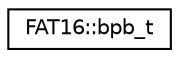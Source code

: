digraph "Graphical Class Hierarchy"
{
  edge [fontname="Helvetica",fontsize="10",labelfontname="Helvetica",labelfontsize="10"];
  node [fontname="Helvetica",fontsize="10",shape=record];
  rankdir="LR";
  Node1 [label="FAT16::bpb_t",height=0.2,width=0.4,color="black", fillcolor="white", style="filled",URL="$d5/d47/structFAT16_1_1bpb__t.html"];
}
